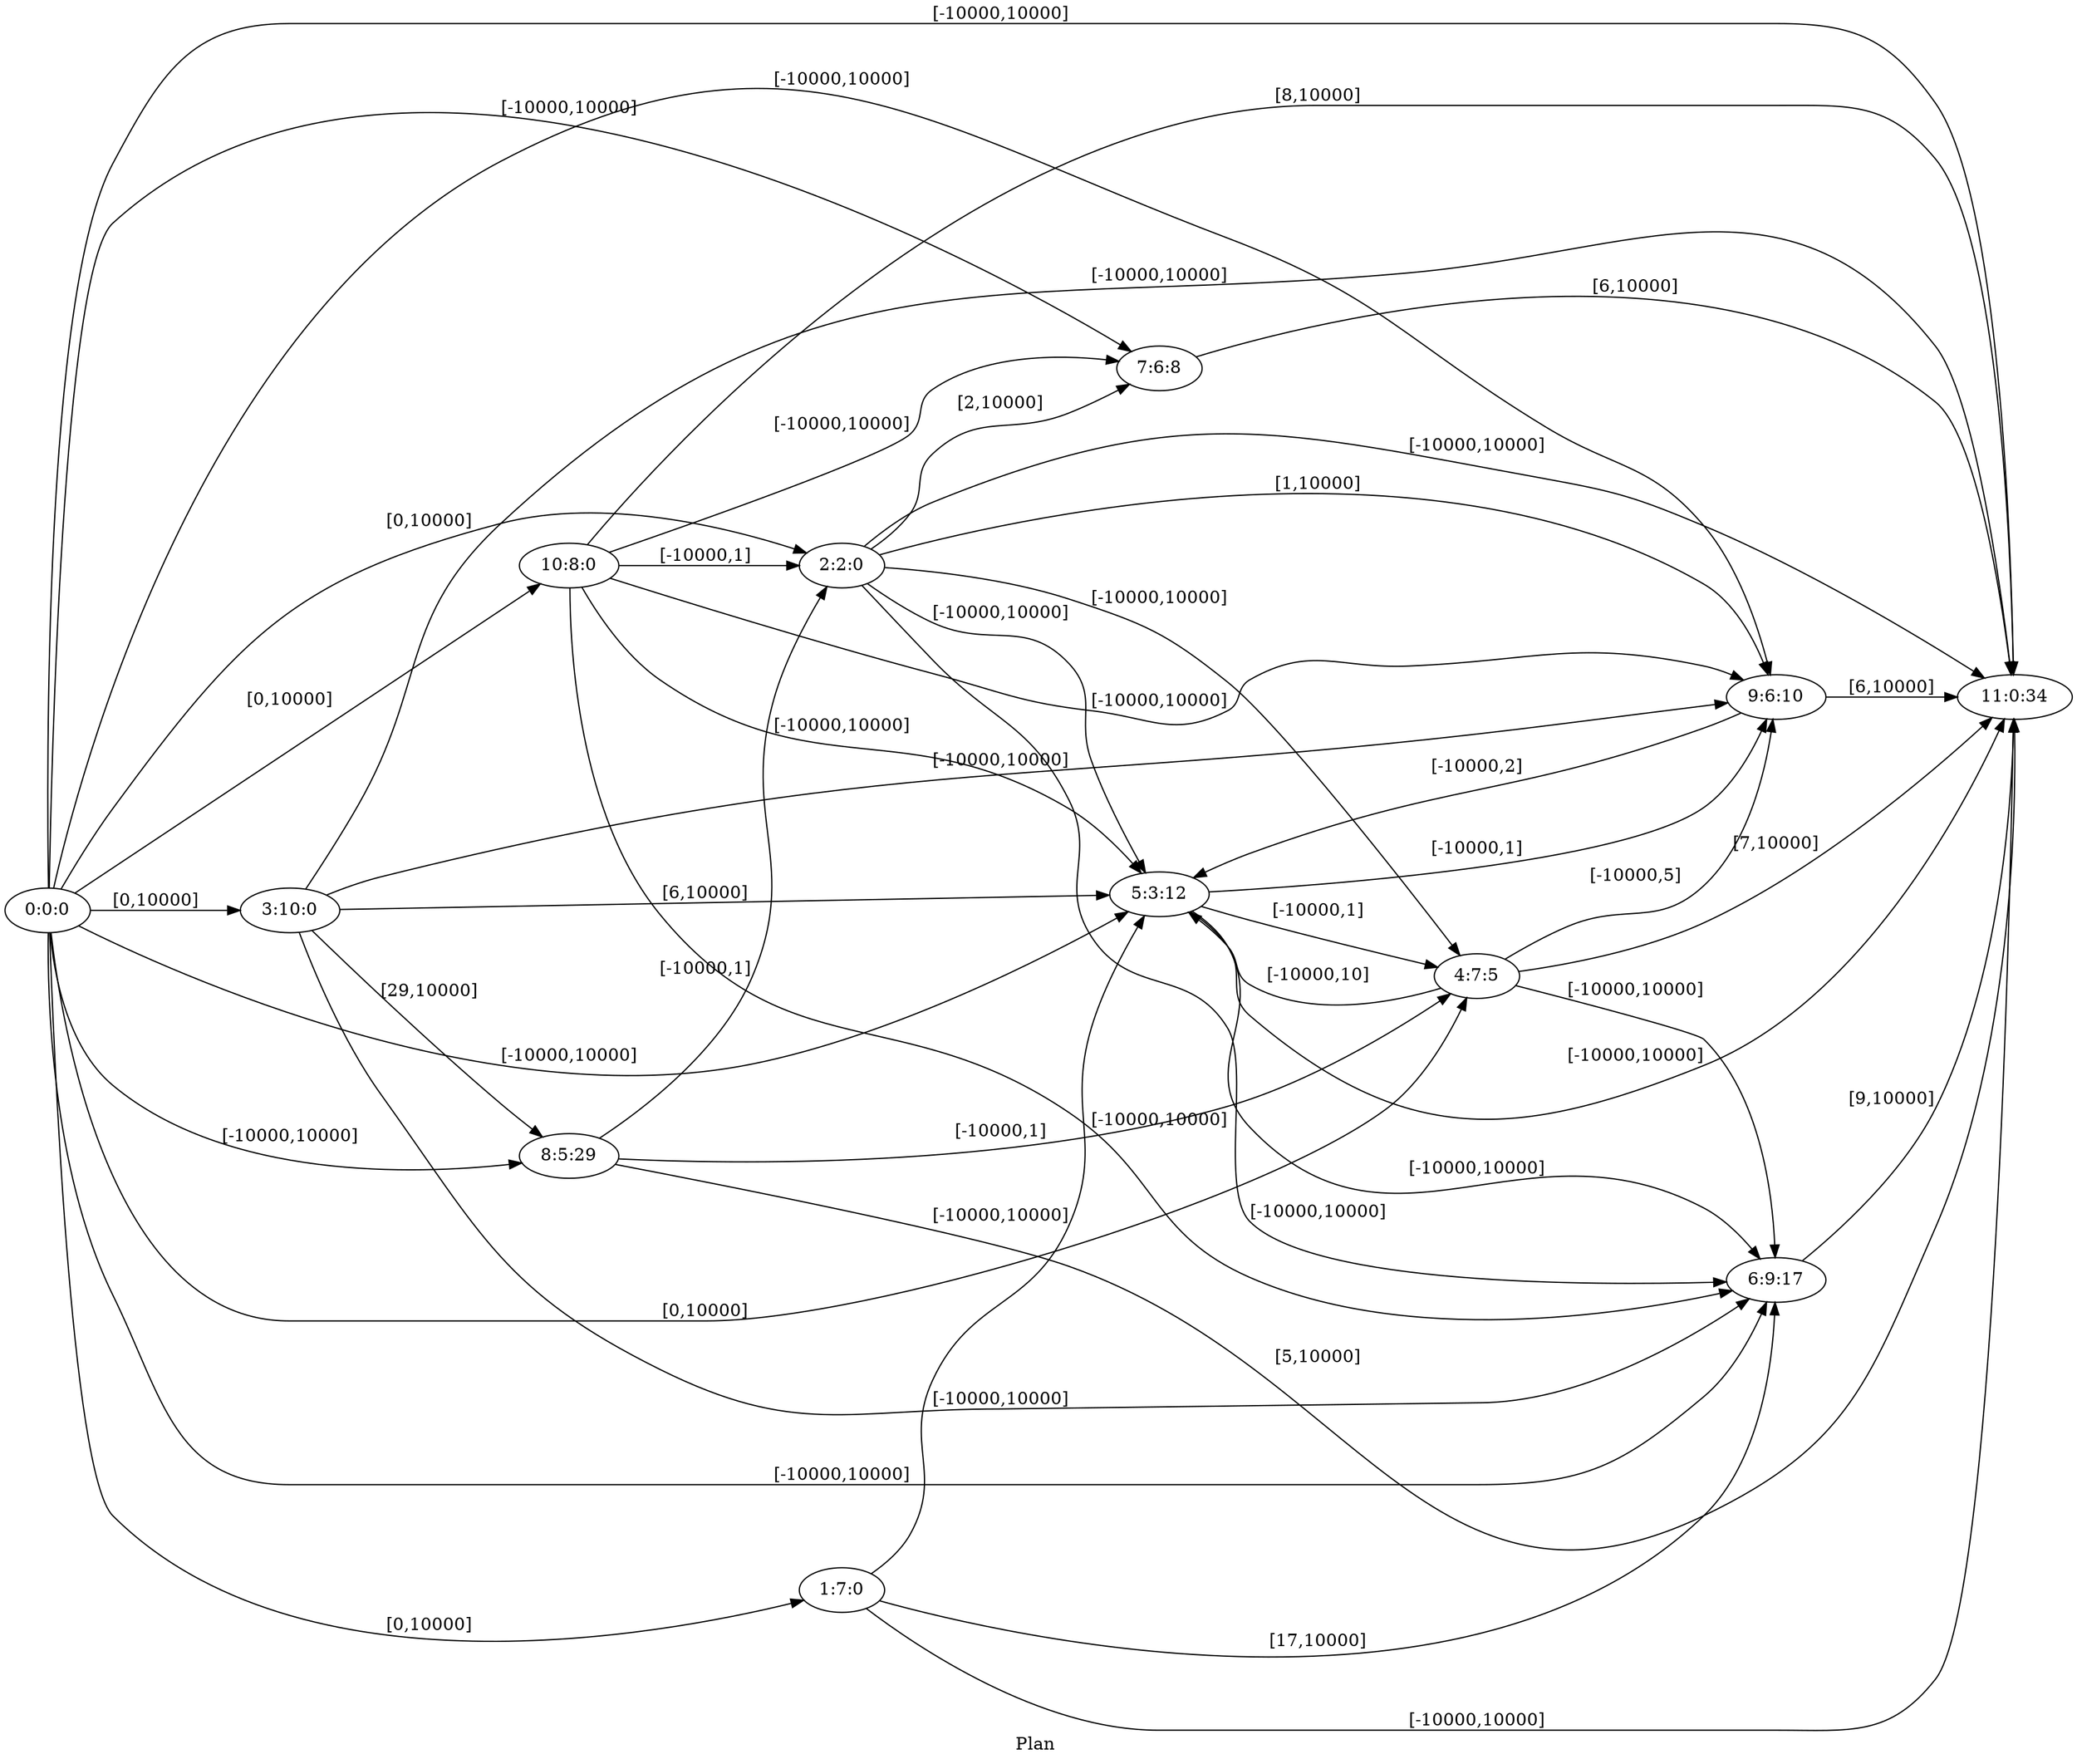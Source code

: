 digraph G {
 rankdir = LR;
 nodesep = .45; 
 size = 30;
label="Plan ";
 fldt = 0.989804;
"0:0:0"->"1:7:0"[ label = "[0,10000]"];
"0:0:0"->"2:2:0"[ label = "[0,10000]"];
"0:0:0"->"3:10:0"[ label = "[0,10000]"];
"0:0:0"->"4:7:5"[ label = "[0,10000]"];
"0:0:0"->"5:3:12"[ label = "[-10000,10000]"];
"0:0:0"->"6:9:17"[ label = "[-10000,10000]"];
"0:0:0"->"7:6:8"[ label = "[-10000,10000]"];
"0:0:0"->"8:5:29"[ label = "[-10000,10000]"];
"0:0:0"->"9:6:10"[ label = "[-10000,10000]"];
"0:0:0"->"10:8:0"[ label = "[0,10000]"];
"0:0:0"->"11:0:34"[ label = "[-10000,10000]"];
"1:7:0"->"5:3:12"[ label = "[-10000,10000]"];
"1:7:0"->"6:9:17"[ label = "[17,10000]"];
"1:7:0"->"11:0:34"[ label = "[-10000,10000]"];
"2:2:0"->"4:7:5"[ label = "[-10000,10000]"];
"2:2:0"->"5:3:12"[ label = "[-10000,10000]"];
"2:2:0"->"6:9:17"[ label = "[-10000,10000]"];
"2:2:0"->"7:6:8"[ label = "[2,10000]"];
"2:2:0"->"9:6:10"[ label = "[1,10000]"];
"2:2:0"->"11:0:34"[ label = "[-10000,10000]"];
"3:10:0"->"5:3:12"[ label = "[6,10000]"];
"3:10:0"->"6:9:17"[ label = "[-10000,10000]"];
"3:10:0"->"8:5:29"[ label = "[29,10000]"];
"3:10:0"->"9:6:10"[ label = "[-10000,10000]"];
"3:10:0"->"11:0:34"[ label = "[-10000,10000]"];
"4:7:5"->"5:3:12"[ label = "[-10000,10]"];
"4:7:5"->"6:9:17"[ label = "[-10000,10000]"];
"4:7:5"->"9:6:10"[ label = "[-10000,5]"];
"4:7:5"->"11:0:34"[ label = "[7,10000]"];
"5:3:12"->"4:7:5"[ label = "[-10000,1]"];
"5:3:12"->"6:9:17"[ label = "[-10000,10000]"];
"5:3:12"->"9:6:10"[ label = "[-10000,1]"];
"5:3:12"->"11:0:34"[ label = "[-10000,10000]"];
"6:9:17"->"11:0:34"[ label = "[9,10000]"];
"7:6:8"->"11:0:34"[ label = "[6,10000]"];
"8:5:29"->"2:2:0"[ label = "[-10000,1]"];
"8:5:29"->"4:7:5"[ label = "[-10000,1]"];
"8:5:29"->"11:0:34"[ label = "[5,10000]"];
"9:6:10"->"5:3:12"[ label = "[-10000,2]"];
"9:6:10"->"11:0:34"[ label = "[6,10000]"];
"10:8:0"->"2:2:0"[ label = "[-10000,1]"];
"10:8:0"->"5:3:12"[ label = "[-10000,10000]"];
"10:8:0"->"6:9:17"[ label = "[-10000,10000]"];
"10:8:0"->"7:6:8"[ label = "[-10000,10000]"];
"10:8:0"->"9:6:10"[ label = "[-10000,10000]"];
"10:8:0"->"11:0:34"[ label = "[8,10000]"];
}
